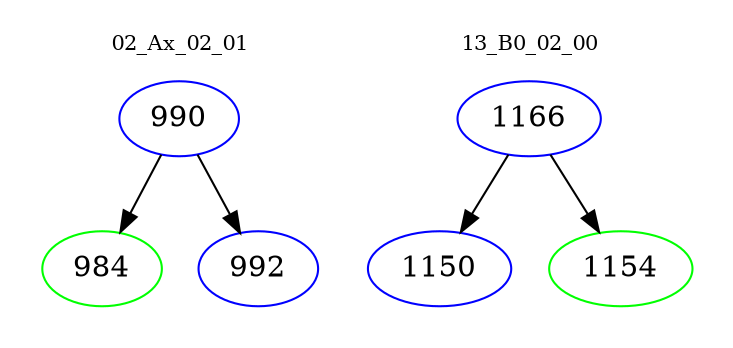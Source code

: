 digraph{
subgraph cluster_0 {
color = white
label = "02_Ax_02_01";
fontsize=10;
T0_990 [label="990", color="blue"]
T0_990 -> T0_984 [color="black"]
T0_984 [label="984", color="green"]
T0_990 -> T0_992 [color="black"]
T0_992 [label="992", color="blue"]
}
subgraph cluster_1 {
color = white
label = "13_B0_02_00";
fontsize=10;
T1_1166 [label="1166", color="blue"]
T1_1166 -> T1_1150 [color="black"]
T1_1150 [label="1150", color="blue"]
T1_1166 -> T1_1154 [color="black"]
T1_1154 [label="1154", color="green"]
}
}
